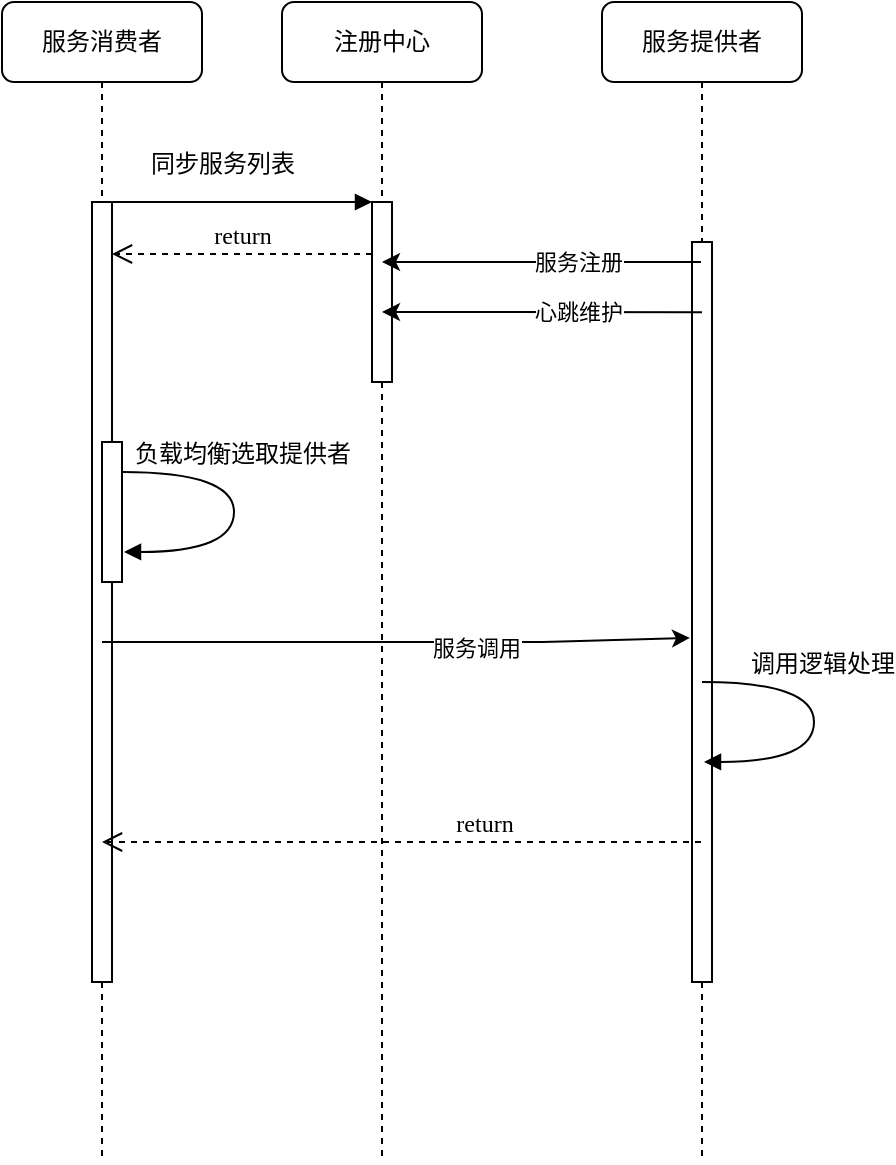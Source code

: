 <mxfile version="13.0.3" type="device"><diagram name="Page-1" id="13e1069c-82ec-6db2-03f1-153e76fe0fe0"><mxGraphModel dx="909" dy="680" grid="1" gridSize="10" guides="1" tooltips="1" connect="1" arrows="1" fold="1" page="1" pageScale="1" pageWidth="1100" pageHeight="850" background="#ffffff" math="0" shadow="0"><root><mxCell id="0"/><mxCell id="1" parent="0"/><mxCell id="7baba1c4bc27f4b0-2" value="注册中心" style="shape=umlLifeline;perimeter=lifelinePerimeter;whiteSpace=wrap;html=1;container=1;collapsible=0;recursiveResize=0;outlineConnect=0;rounded=1;shadow=0;comic=0;labelBackgroundColor=none;strokeWidth=1;fontFamily=Verdana;fontSize=12;align=center;" parent="1" vertex="1"><mxGeometry x="240" y="80" width="100" height="580" as="geometry"/></mxCell><mxCell id="7baba1c4bc27f4b0-10" value="" style="html=1;points=[];perimeter=orthogonalPerimeter;rounded=0;shadow=0;comic=0;labelBackgroundColor=none;strokeWidth=1;fontFamily=Verdana;fontSize=12;align=center;" parent="7baba1c4bc27f4b0-2" vertex="1"><mxGeometry x="45" y="100" width="10" height="90" as="geometry"/></mxCell><mxCell id="7baba1c4bc27f4b0-3" value="服务提供者" style="shape=umlLifeline;perimeter=lifelinePerimeter;whiteSpace=wrap;html=1;container=1;collapsible=0;recursiveResize=0;outlineConnect=0;rounded=1;shadow=0;comic=0;labelBackgroundColor=none;strokeWidth=1;fontFamily=Verdana;fontSize=12;align=center;" parent="1" vertex="1"><mxGeometry x="400" y="80" width="100" height="580" as="geometry"/></mxCell><mxCell id="7baba1c4bc27f4b0-13" value="" style="html=1;points=[];perimeter=orthogonalPerimeter;rounded=0;shadow=0;comic=0;labelBackgroundColor=none;strokeWidth=1;fontFamily=Verdana;fontSize=12;align=center;" parent="7baba1c4bc27f4b0-3" vertex="1"><mxGeometry x="45" y="120" width="10" height="370" as="geometry"/></mxCell><mxCell id="7baba1c4bc27f4b0-8" value="服务消费者" style="shape=umlLifeline;perimeter=lifelinePerimeter;whiteSpace=wrap;html=1;container=1;collapsible=0;recursiveResize=0;outlineConnect=0;rounded=1;shadow=0;comic=0;labelBackgroundColor=none;strokeWidth=1;fontFamily=Verdana;fontSize=12;align=center;" parent="1" vertex="1"><mxGeometry x="100" y="80" width="100" height="580" as="geometry"/></mxCell><mxCell id="7baba1c4bc27f4b0-9" value="" style="html=1;points=[];perimeter=orthogonalPerimeter;rounded=0;shadow=0;comic=0;labelBackgroundColor=none;strokeWidth=1;fontFamily=Verdana;fontSize=12;align=center;" parent="7baba1c4bc27f4b0-8" vertex="1"><mxGeometry x="45" y="100" width="10" height="390" as="geometry"/></mxCell><mxCell id="7baba1c4bc27f4b0-11" value="同步服务列表" style="html=1;verticalAlign=bottom;endArrow=block;entryX=0;entryY=0;labelBackgroundColor=none;fontFamily=Verdana;fontSize=12;edgeStyle=elbowEdgeStyle;elbow=vertical;" parent="1" source="7baba1c4bc27f4b0-9" target="7baba1c4bc27f4b0-10" edge="1"><mxGeometry y="14" relative="1" as="geometry"><mxPoint x="220" y="190" as="sourcePoint"/><mxPoint x="-10" y="4" as="offset"/></mxGeometry></mxCell><mxCell id="7baba1c4bc27f4b0-34" value="" style="html=1;points=[];perimeter=orthogonalPerimeter;rounded=0;shadow=0;comic=0;labelBackgroundColor=none;strokeWidth=1;fontFamily=Verdana;fontSize=12;align=center;" parent="1" vertex="1"><mxGeometry x="150" y="300" width="10" height="70" as="geometry"/></mxCell><mxCell id="7baba1c4bc27f4b0-36" value="负载均衡选取提供者" style="html=1;verticalAlign=bottom;endArrow=block;labelBackgroundColor=none;fontFamily=Verdana;fontSize=12;elbow=vertical;edgeStyle=orthogonalEdgeStyle;curved=1;exitX=0.9;exitY=0.717;exitPerimeter=0;exitDx=0;exitDy=0;" parent="1" edge="1"><mxGeometry x="-0.258" y="-4" relative="1" as="geometry"><mxPoint x="160" y="315.03" as="sourcePoint"/><mxPoint x="161" y="354.97" as="targetPoint"/><Array as="points"><mxPoint x="216" y="314.97"/><mxPoint x="216" y="354.97"/></Array><mxPoint x="8" as="offset"/></mxGeometry></mxCell><mxCell id="o2cAwKXt-J54MTWjr4x6-4" value="return" style="html=1;verticalAlign=bottom;endArrow=open;dashed=1;endSize=8;labelBackgroundColor=none;fontFamily=Verdana;fontSize=12;edgeStyle=elbowEdgeStyle;elbow=vertical;" edge="1" parent="1"><mxGeometry relative="1" as="geometry"><mxPoint x="155" y="206" as="targetPoint"/><Array as="points"><mxPoint x="230" y="206"/><mxPoint x="260" y="206"/></Array><mxPoint x="285" y="206" as="sourcePoint"/></mxGeometry></mxCell><mxCell id="o2cAwKXt-J54MTWjr4x6-5" value="" style="endArrow=classic;html=1;" edge="1" parent="1" source="7baba1c4bc27f4b0-3" target="7baba1c4bc27f4b0-2"><mxGeometry width="50" height="50" relative="1" as="geometry"><mxPoint x="460" y="340" as="sourcePoint"/><mxPoint x="510" y="290" as="targetPoint"/><Array as="points"><mxPoint x="330" y="210"/></Array></mxGeometry></mxCell><mxCell id="o2cAwKXt-J54MTWjr4x6-6" value="服务注册" style="edgeLabel;html=1;align=center;verticalAlign=middle;resizable=0;points=[];" vertex="1" connectable="0" parent="o2cAwKXt-J54MTWjr4x6-5"><mxGeometry x="-0.212" relative="1" as="geometry"><mxPoint x="1" as="offset"/></mxGeometry></mxCell><mxCell id="o2cAwKXt-J54MTWjr4x6-8" value="" style="endArrow=classic;html=1;exitX=0.5;exitY=0.095;exitDx=0;exitDy=0;exitPerimeter=0;" edge="1" parent="1" source="7baba1c4bc27f4b0-13" target="7baba1c4bc27f4b0-2"><mxGeometry width="50" height="50" relative="1" as="geometry"><mxPoint x="459.5" y="220" as="sourcePoint"/><mxPoint x="299.5" y="220" as="targetPoint"/><Array as="points"><mxPoint x="340" y="235"/></Array></mxGeometry></mxCell><mxCell id="o2cAwKXt-J54MTWjr4x6-9" value="心跳维护" style="edgeLabel;html=1;align=center;verticalAlign=middle;resizable=0;points=[];" vertex="1" connectable="0" parent="o2cAwKXt-J54MTWjr4x6-8"><mxGeometry x="-0.212" relative="1" as="geometry"><mxPoint x="1" as="offset"/></mxGeometry></mxCell><mxCell id="o2cAwKXt-J54MTWjr4x6-10" value="" style="endArrow=classic;html=1;entryX=-0.1;entryY=0.535;entryDx=0;entryDy=0;entryPerimeter=0;" edge="1" parent="1" source="7baba1c4bc27f4b0-8" target="7baba1c4bc27f4b0-13"><mxGeometry width="50" height="50" relative="1" as="geometry"><mxPoint x="460" y="340" as="sourcePoint"/><mxPoint x="510" y="290" as="targetPoint"/><Array as="points"><mxPoint x="370" y="400"/></Array></mxGeometry></mxCell><mxCell id="o2cAwKXt-J54MTWjr4x6-11" value="服务调用" style="edgeLabel;html=1;align=center;verticalAlign=middle;resizable=0;points=[];" vertex="1" connectable="0" parent="o2cAwKXt-J54MTWjr4x6-10"><mxGeometry x="0.266" y="-3" relative="1" as="geometry"><mxPoint x="1" as="offset"/></mxGeometry></mxCell><mxCell id="o2cAwKXt-J54MTWjr4x6-12" value="调用逻辑处理" style="html=1;verticalAlign=bottom;endArrow=block;labelBackgroundColor=none;fontFamily=Verdana;fontSize=12;elbow=vertical;edgeStyle=orthogonalEdgeStyle;curved=1;exitX=0.9;exitY=0.717;exitPerimeter=0;exitDx=0;exitDy=0;" edge="1" parent="1"><mxGeometry x="-0.258" y="-4" relative="1" as="geometry"><mxPoint x="450" y="420.03" as="sourcePoint"/><mxPoint x="451" y="459.97" as="targetPoint"/><Array as="points"><mxPoint x="506" y="419.97"/><mxPoint x="506" y="459.97"/></Array><mxPoint x="8" as="offset"/></mxGeometry></mxCell><mxCell id="o2cAwKXt-J54MTWjr4x6-13" value="return" style="html=1;verticalAlign=bottom;endArrow=open;dashed=1;endSize=8;labelBackgroundColor=none;fontFamily=Verdana;fontSize=12;edgeStyle=elbowEdgeStyle;elbow=vertical;" edge="1" parent="1" source="7baba1c4bc27f4b0-3"><mxGeometry x="0.499" y="-115" relative="1" as="geometry"><mxPoint x="150" y="500" as="targetPoint"/><Array as="points"><mxPoint x="225" y="500"/><mxPoint x="255" y="500"/></Array><mxPoint x="280" y="500" as="sourcePoint"/><mxPoint x="116" y="115" as="offset"/></mxGeometry></mxCell></root></mxGraphModel></diagram></mxfile>